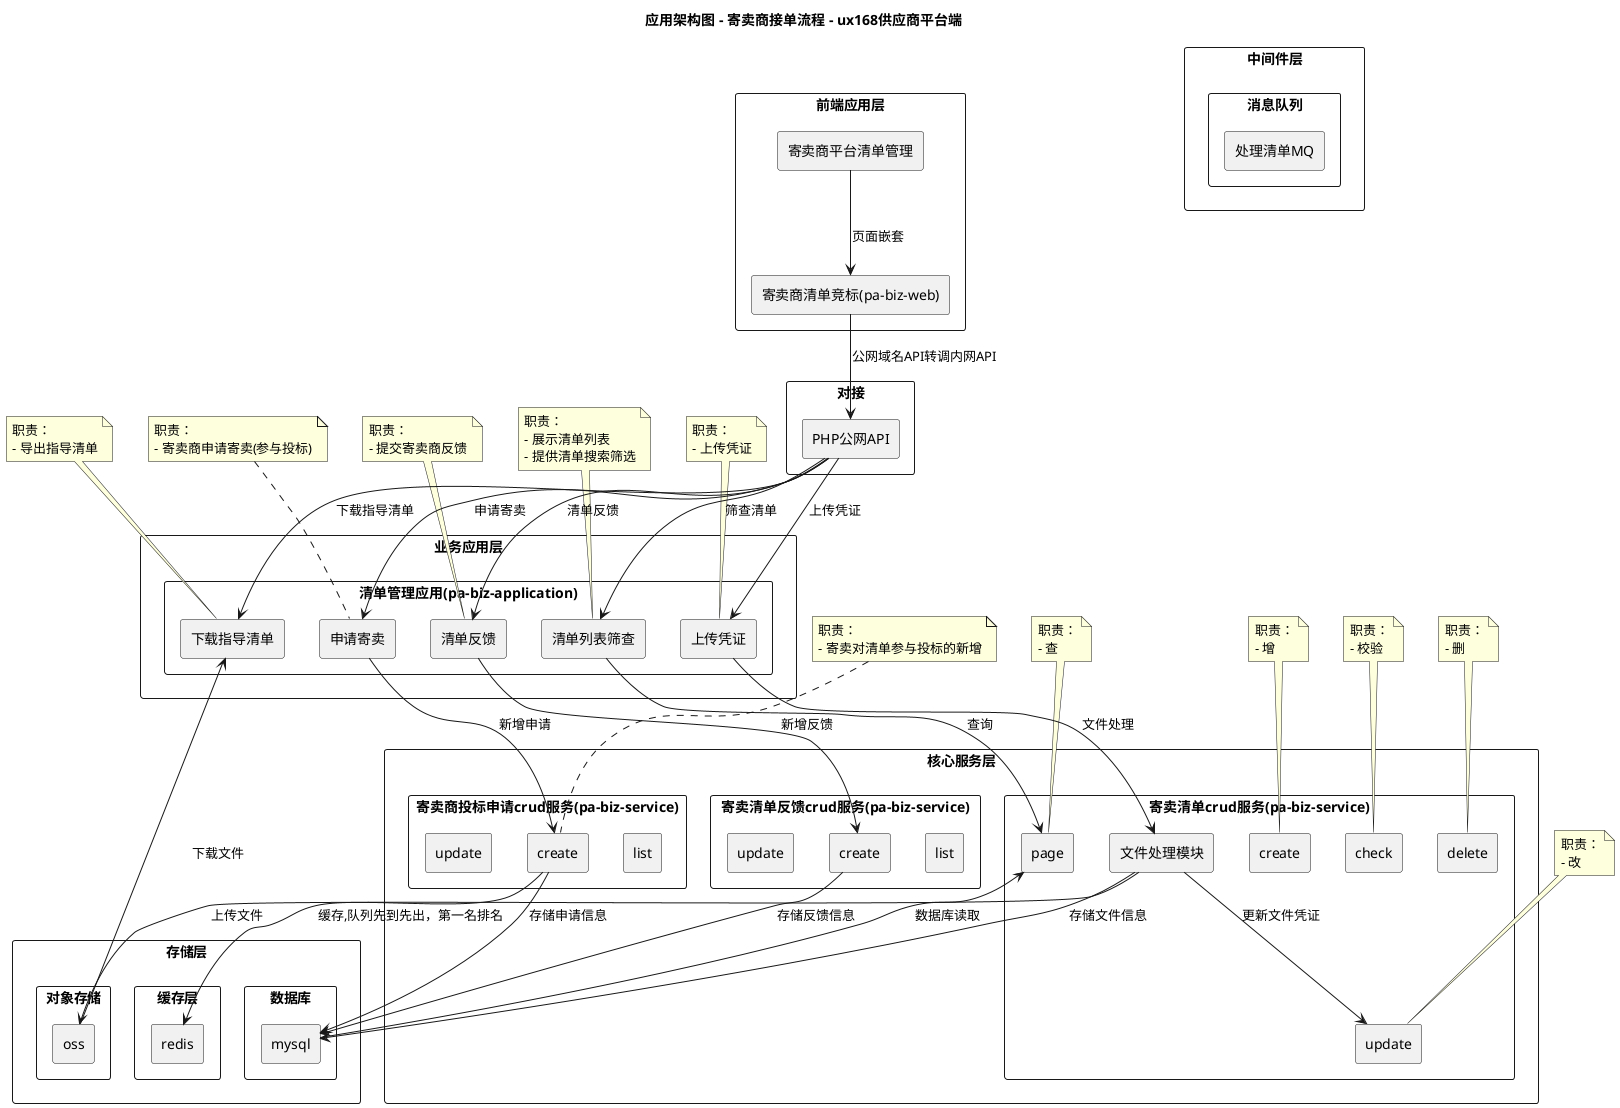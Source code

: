 
@startuml
' 设置标题
title 应用架构图 - 寄卖商接单流程 - ux168供应商平台端

' 定义样式
skinparam packageStyle rectangle
skinparam componentStyle rectangle

' 定义应用层
package "前端应用层" {
    [寄卖商平台清单管理] as web_user
    [寄卖商清单竞标(pa-biz-web)] as web_admin
}

package "对接" {
    [PHP公网API] as php
}


' 定义业务应用层
package "业务应用层" {
    package "清单管理应用(pa-biz-application)" {
        [清单列表筛查] as listing_search

        [下载指导清单] as batch_import
        [清单反馈] as feedback

        [申请寄卖] as apply
        [上传凭证] as upload_certificate
    }
}

' 定义服务层
package "核心服务层" {
    package "寄卖清单crud服务(pa-biz-service)" {
        [文件处理模块] as file_module

        [page] as search_module
        [create] as create_module
        [check] as check_module
        [update] as update_module
        [delete] as delete_module
    }


    package "寄卖商投标申请crud服务(pa-biz-service)" {
        [list] as list_module
        [create] as create_list_module
        [update] as update_list_module
    }

    package "寄卖清单反馈crud服务(pa-biz-service)" {
        [list] as list_feedback_module
        [create] as create_feedback_module
        [update] as update_feedback_module
    }
}

' 定义中间件层
package "中间件层" {
    package "消息队列" {
        [处理清单MQ] as handle_listing_mq
    }
}

package "存储层" {
    package "数据库" {
        [mysql] as mysql
    }
    package "对象存储" {
        [oss] as oss
    }
    package "缓存层" {
        [redis] as redis
    }
}


' 定义数据流向和职责关系

web_user --> web_admin : 页面嵌套
web_admin --> php : 公网域名API转调内网API

php --> listing_search : 筛查清单
php --> feedback : 清单反馈
php --> batch_import : 下载指导清单
php --> apply : 申请寄卖
php --> upload_certificate : 上传凭证

listing_search --> search_module : 查询
mysql --> search_module : 数据库读取


batch_import <-- oss : 下载文件

feedback --> create_feedback_module : 新增反馈
create_feedback_module --> mysql : 存储反馈信息

apply --> create_list_module : 新增申请
create_list_module --> redis : 缓存,队列先到先出，第一名排名
create_list_module --> mysql : 存储申请信息

upload_certificate --> file_module : 文件处理
file_module --> oss : 上传文件
file_module --> update_module : 更新文件凭证
file_module --> mysql : 存储文件信息

note top of listing_search
  职责：
  - 展示清单列表
  - 提供清单搜索筛选
end note

note top of feedback
  职责：
  - 提交寄卖商反馈
end note

note top of batch_import
  职责：
  - 导出指导清单
end note


note top of apply
  职责：
  - 寄卖商申请寄卖(参与投标)
end note

note top of upload_certificate
  职责：
  - 上传凭证
end note

note top of search_module
  职责：
  - 查
end note

note top of create_module
  职责：
  - 增
end note
note top of check_module
  职责：
  - 校验
end note
note top of update_module
  职责：
  - 改
end note
note top of delete_module
  职责：
  - 删
end note

note top of create_list_module
  职责：
  - 寄卖对清单参与投标的新增
end note

@enduml